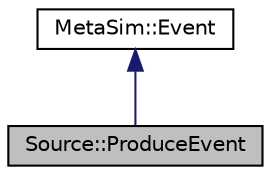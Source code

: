 digraph "Source::ProduceEvent"
{
  edge [fontname="Helvetica",fontsize="10",labelfontname="Helvetica",labelfontsize="10"];
  node [fontname="Helvetica",fontsize="10",shape=record];
  Node1 [label="Source::ProduceEvent",height=0.2,width=0.4,color="black", fillcolor="grey75", style="filled", fontcolor="black"];
  Node2 -> Node1 [dir="back",color="midnightblue",fontsize="10",style="solid"];
  Node2 [label="MetaSim::Event",height=0.2,width=0.4,color="black", fillcolor="white", style="filled",URL="$d2/d88/classMetaSim_1_1Event.html"];
}
